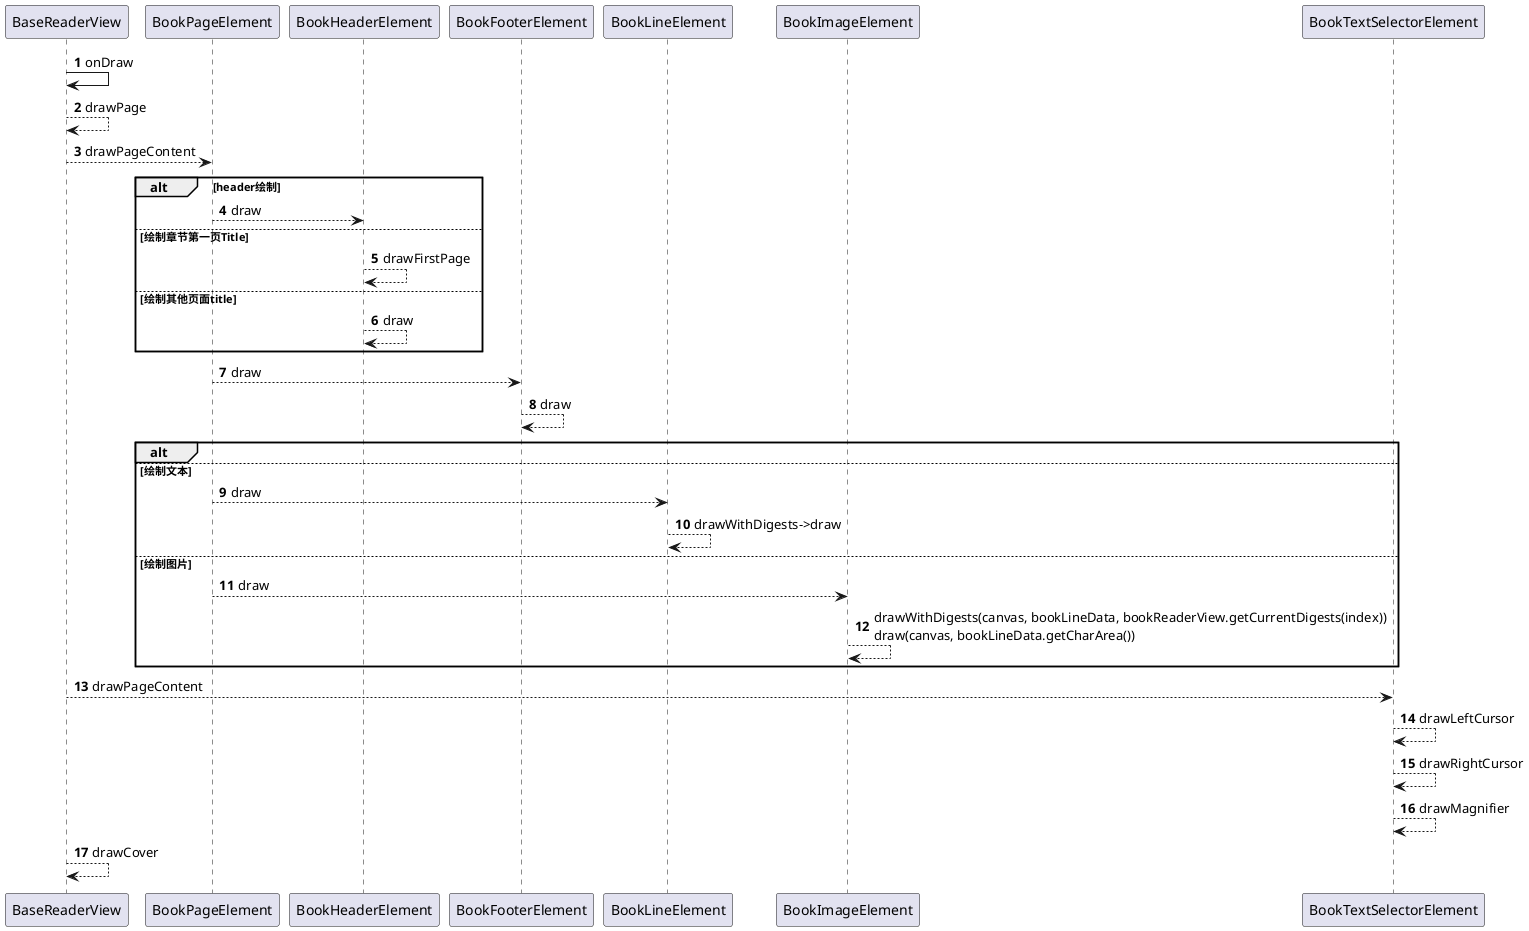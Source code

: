 @startuml
autonumber
BaseReaderView -> BaseReaderView: onDraw
BaseReaderView --> BaseReaderView: drawPage

BaseReaderView --> BookPageElement: drawPageContent

alt header绘制
BookPageElement --> BookHeaderElement : draw
else 绘制章节第一页Title
BookHeaderElement --> BookHeaderElement : drawFirstPage
else 绘制其他页面title
BookHeaderElement --> BookHeaderElement : draw
end

BookPageElement --> BookFooterElement : draw
BookFooterElement --> BookFooterElement : draw

alt
else 绘制文本
BookPageElement --> BookLineElement : draw
BookLineElement --> BookLineElement : drawWithDigests->draw

else 绘制图片
BookPageElement --> BookImageElement : draw
BookImageElement --> BookImageElement : drawWithDigests(canvas, bookLineData, bookReaderView.getCurrentDigests(index))\ndraw(canvas, bookLineData.getCharArea())
end



BaseReaderView --> BookTextSelectorElement : drawPageContent
BookTextSelectorElement --> BookTextSelectorElement : drawLeftCursor
BookTextSelectorElement --> BookTextSelectorElement : drawRightCursor
BookTextSelectorElement --> BookTextSelectorElement : drawMagnifier

BaseReaderView --> BaseReaderView: drawCover



@enduml